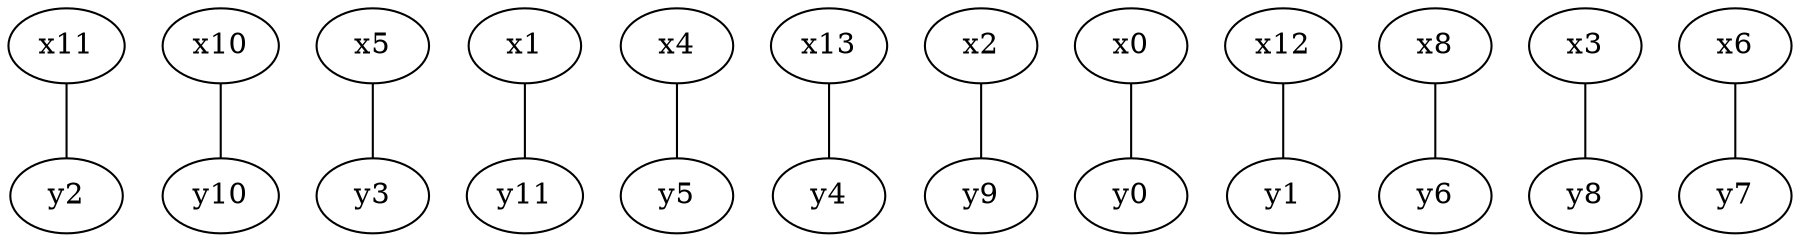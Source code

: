 strict graph "grafo_14_12" {

	 "y2";
	 "x11";
	 "y10";
	 "x10";
	 "y3";
	 "x5";
	 "y11";
	 "x1";
	 "y5";
	 "x4";
	 "y4";
	 "x13";
	 "y9";
	 "x2";
	 "y0";
	 "x0";
	 "y1";
	 "x12";
	 "y6";
	 "x8";
	 "y8";
	 "x3";
	 "y7";
	 "x6";

	"x6" -- "y7";
	"x3" -- "y8";
	"x8" -- "y6";
	"x12" -- "y1";
	"x0" -- "y0";
	"x2" -- "y9";
	"x13" -- "y4";
	"x4" -- "y5";
	"x1" -- "y11";
	"x5" -- "y3";
	"x10" -- "y10";
	"x11" -- "y2";

}
